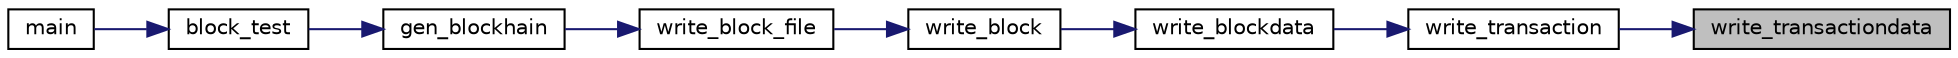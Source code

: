 digraph "write_transactiondata"
{
 // LATEX_PDF_SIZE
  edge [fontname="Helvetica",fontsize="10",labelfontname="Helvetica",labelfontsize="10"];
  node [fontname="Helvetica",fontsize="10",shape=record];
  rankdir="RL";
  Node1 [label="write_transactiondata",height=0.2,width=0.4,color="black", fillcolor="grey75", style="filled", fontcolor="black",tooltip=" "];
  Node1 -> Node2 [dir="back",color="midnightblue",fontsize="10",style="solid",fontname="Helvetica"];
  Node2 [label="write_transaction",height=0.2,width=0.4,color="black", fillcolor="white", style="filled",URL="$signature_8c.html#a5bff0131aa50faf1cd0236e0b44169eb",tooltip=" "];
  Node2 -> Node3 [dir="back",color="midnightblue",fontsize="10",style="solid",fontname="Helvetica"];
  Node3 [label="write_blockdata",height=0.2,width=0.4,color="black", fillcolor="white", style="filled",URL="$signature_8c.html#a0e5ff1f119568fb8566981cf7da11d7f",tooltip="Writes blockdata in a file."];
  Node3 -> Node4 [dir="back",color="midnightblue",fontsize="10",style="solid",fontname="Helvetica"];
  Node4 [label="write_block",height=0.2,width=0.4,color="black", fillcolor="white", style="filled",URL="$signature_8c.html#a58b3466ce733938859f0651b2a756e95",tooltip="Writes a block in a file."];
  Node4 -> Node5 [dir="back",color="midnightblue",fontsize="10",style="solid",fontname="Helvetica"];
  Node5 [label="write_block_file",height=0.2,width=0.4,color="black", fillcolor="white", style="filled",URL="$block_8c.html#a31943025b7c5be568f87a90fcdcaf8c2",tooltip="Writes a block struct in a file."];
  Node5 -> Node6 [dir="back",color="midnightblue",fontsize="10",style="solid",fontname="Helvetica"];
  Node6 [label="gen_blockhain",height=0.2,width=0.4,color="black", fillcolor="white", style="filled",URL="$_g_e_n__blockchain__files_8c.html#ac74bae1c59397fd4d8ddb8a397764b45",tooltip=" "];
  Node6 -> Node7 [dir="back",color="midnightblue",fontsize="10",style="solid",fontname="Helvetica"];
  Node7 [label="block_test",height=0.2,width=0.4,color="black", fillcolor="white", style="filled",URL="$block__test_8h.html#ad83790a3d08aff3d0de25b9a76e474c4",tooltip=" "];
  Node7 -> Node8 [dir="back",color="midnightblue",fontsize="10",style="solid",fontname="Helvetica"];
  Node8 [label="main",height=0.2,width=0.4,color="black", fillcolor="white", style="filled",URL="$unit__testing_8c.html#ae66f6b31b5ad750f1fe042a706a4e3d4",tooltip=" "];
}
